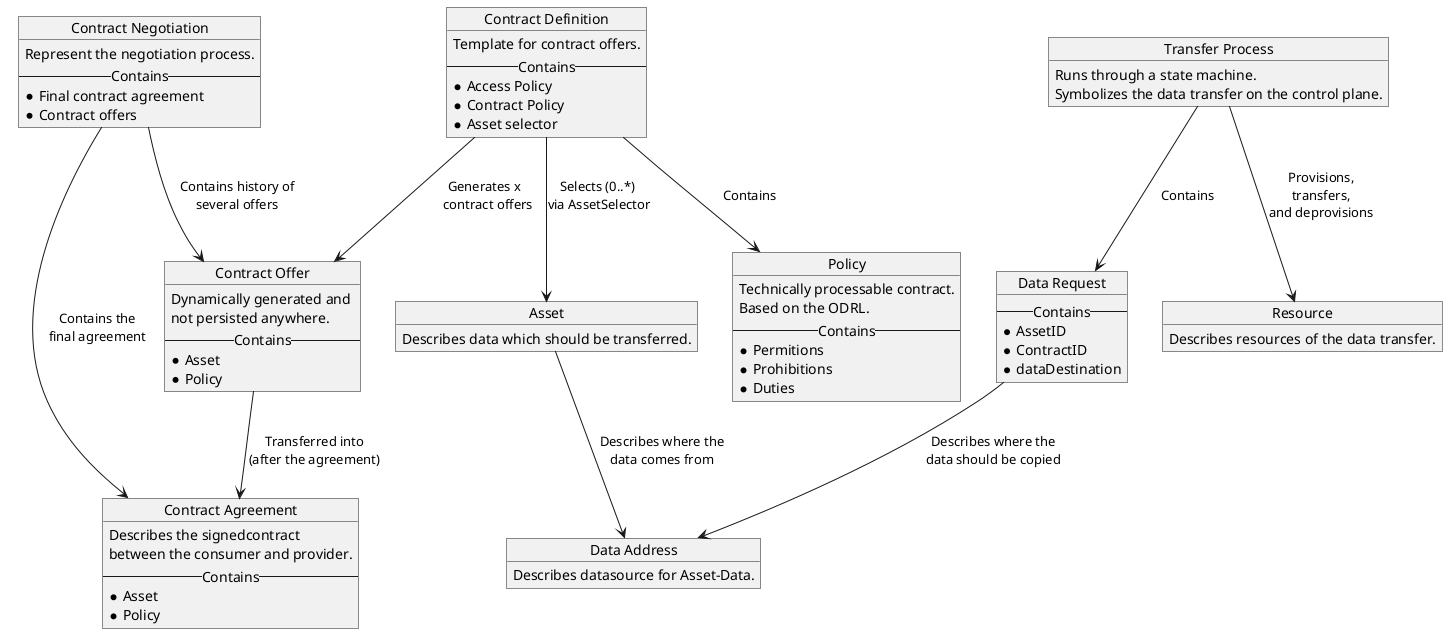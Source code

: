 @startuml
'https://plantuml.com/object-diagram

skinParam NoteBackgroundColor WhiteSmoke
skinParam NoteFontColor Black
skinParam ParticipantBackgroundColor WhiteSmoke
skinParam ActorBackgroundColor WhiteSmoke
skinParam AgentBackgroundColor White
skinParam AgentBorderColor SkyBlue
skinparam shadowing false

object "Policy" as policy {
  Technically processable contract.
  Based on the ODRL.
  --Contains--
  * Permitions
  * Prohibitions
  * Duties

}

object "Contract Offer" as contract_offer{
   Dynamically generated and \nnot persisted anywhere.
   --Contains--
   * Asset
   * Policy
}

object "Contract Negotiation" as contractNegotiation{
    Represent the negotiation process.
    --Contains--
    * Final contract agreement
    * Contract offers
}

object "Contract Agreement" as contractAgreement{
    Describes the signedcontract\nbetween the consumer and provider.
    --Contains--
    * Asset
    * Policy
}

object "Resource" as resource{
    Describes resources of the data transfer.
}

object "Asset" as asset{
    Describes data which should be transferred.
}

object "Contract Definition" as contractDefinition{
    Template for contract offers.
    --Contains--
    * Access Policy
    * Contract Policy
    * Asset selector
}

object "Data Address" as dataAddress{
    Describes datasource for Asset-Data.
}

object "Data Request" as dataRequest{
    -- Contains --
    * AssetID
    * ContractID
    * dataDestination
}

object "Transfer Process" as transferProcess{
    Runs through a state machine.
    Symbolizes the data transfer on the control plane.
}

contractDefinition --> policy: Contains
contractDefinition --> asset: Selects (0..*) \nvia AssetSelector
contract_offer --> contractAgreement: Transferred into\n(after the agreement)
asset --> dataAddress: Describes where the\ndata comes from
contractDefinition --> contract_offer: Generates x \n contract offers
contractNegotiation --> contractAgreement: Contains the\nfinal agreement
transferProcess --> resource: Provisions,\ntransfers,\nand deprovisions
transferProcess --> dataRequest: Contains
dataRequest --> dataAddress: Describes where the\ndata should be copied
contractNegotiation --> contract_offer: Contains history of\nseveral offers

@enduml

